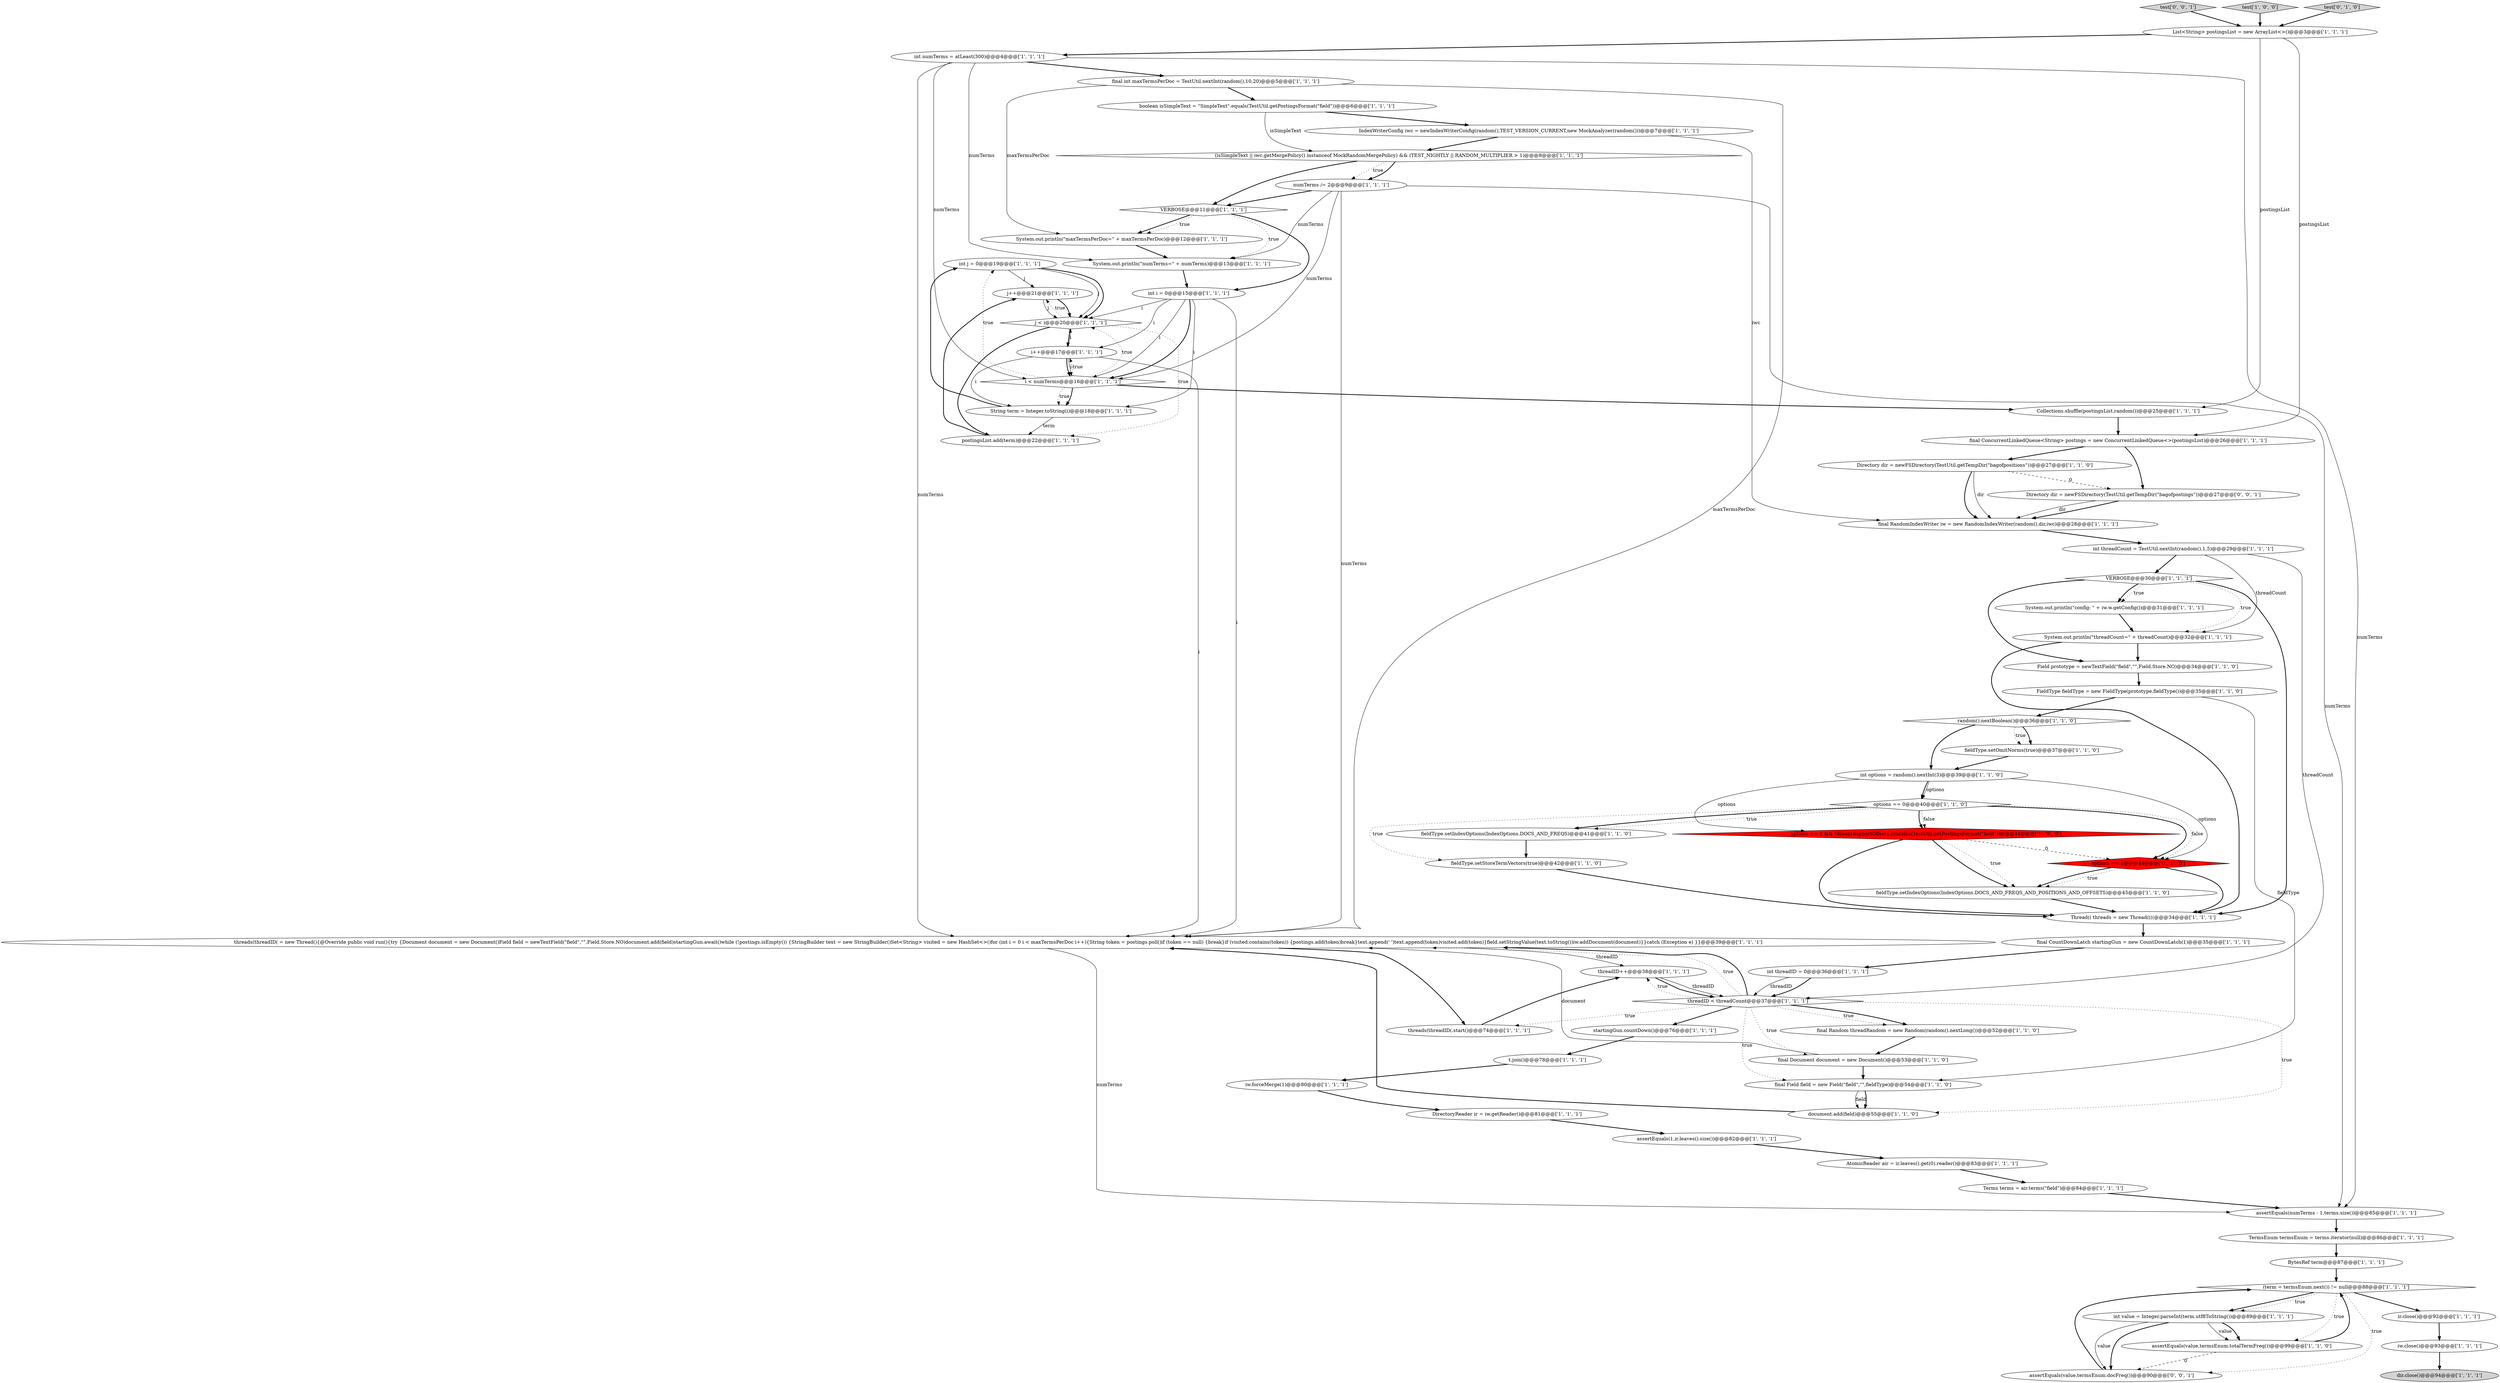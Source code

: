 digraph {
0 [style = filled, label = "int j = 0@@@19@@@['1', '1', '1']", fillcolor = white, shape = ellipse image = "AAA0AAABBB1BBB"];
55 [style = filled, label = "fieldType.setOmitNorms(true)@@@37@@@['1', '1', '0']", fillcolor = white, shape = ellipse image = "AAA0AAABBB1BBB"];
61 [style = filled, label = "System.out.println(\"threadCount=\" + threadCount)@@@32@@@['1', '1', '1']", fillcolor = white, shape = ellipse image = "AAA0AAABBB1BBB"];
68 [style = filled, label = "Directory dir = newFSDirectory(TestUtil.getTempDir(\"bagofpostings\"))@@@27@@@['0', '0', '1']", fillcolor = white, shape = ellipse image = "AAA0AAABBB3BBB"];
45 [style = filled, label = "List<String> postingsList = new ArrayList<>()@@@3@@@['1', '1', '1']", fillcolor = white, shape = ellipse image = "AAA0AAABBB1BBB"];
66 [style = filled, label = "test['0', '0', '1']", fillcolor = lightgray, shape = diamond image = "AAA0AAABBB3BBB"];
9 [style = filled, label = "boolean isSimpleText = \"SimpleText\".equals(TestUtil.getPostingsFormat(\"field\"))@@@6@@@['1', '1', '1']", fillcolor = white, shape = ellipse image = "AAA0AAABBB1BBB"];
67 [style = filled, label = "assertEquals(value,termsEnum.docFreq())@@@90@@@['0', '0', '1']", fillcolor = white, shape = ellipse image = "AAA0AAABBB3BBB"];
28 [style = filled, label = "IndexWriterConfig iwc = newIndexWriterConfig(random(),TEST_VERSION_CURRENT,new MockAnalyzer(random()))@@@7@@@['1', '1', '1']", fillcolor = white, shape = ellipse image = "AAA0AAABBB1BBB"];
17 [style = filled, label = "DirectoryReader ir = iw.getReader()@@@81@@@['1', '1', '1']", fillcolor = white, shape = ellipse image = "AAA0AAABBB1BBB"];
54 [style = filled, label = "test['1', '0', '0']", fillcolor = lightgray, shape = diamond image = "AAA0AAABBB1BBB"];
11 [style = filled, label = "final Field field = new Field(\"field\",\"\",fieldType)@@@54@@@['1', '1', '0']", fillcolor = white, shape = ellipse image = "AAA0AAABBB1BBB"];
19 [style = filled, label = "AtomicReader air = ir.leaves().get(0).reader()@@@83@@@['1', '1', '1']", fillcolor = white, shape = ellipse image = "AAA0AAABBB1BBB"];
40 [style = filled, label = "threadID++@@@38@@@['1', '1', '1']", fillcolor = white, shape = ellipse image = "AAA0AAABBB1BBB"];
47 [style = filled, label = "fieldType.setIndexOptions(IndexOptions.DOCS_AND_FREQS_AND_POSITIONS_AND_OFFSETS)@@@45@@@['1', '1', '0']", fillcolor = white, shape = ellipse image = "AAA0AAABBB1BBB"];
48 [style = filled, label = "iw.close()@@@93@@@['1', '1', '1']", fillcolor = white, shape = ellipse image = "AAA0AAABBB1BBB"];
4 [style = filled, label = "startingGun.countDown()@@@76@@@['1', '1', '1']", fillcolor = white, shape = ellipse image = "AAA0AAABBB1BBB"];
7 [style = filled, label = "int value = Integer.parseInt(term.utf8ToString())@@@89@@@['1', '1', '1']", fillcolor = white, shape = ellipse image = "AAA0AAABBB1BBB"];
22 [style = filled, label = "threads(threadID( = new Thread(){@Override public void run(){try {Document document = new Document()Field field = newTextField(\"field\",\"\",Field.Store.NO)document.add(field)startingGun.await()while (!postings.isEmpty()) {StringBuilder text = new StringBuilder()Set<String> visited = new HashSet<>()for (int i = 0 i < maxTermsPerDoc i++){String token = postings.poll()if (token == null) {break}if (visited.contains(token)) {postings.add(token)break}text.append(' ')text.append(token)visited.add(token)}field.setStringValue(text.toString())iw.addDocument(document)}}catch (Exception e) }}@@@39@@@['1', '1', '1']", fillcolor = white, shape = ellipse image = "AAA0AAABBB1BBB"];
21 [style = filled, label = "threadID < threadCount@@@37@@@['1', '1', '1']", fillcolor = white, shape = diamond image = "AAA0AAABBB1BBB"];
38 [style = filled, label = "assertEquals(value,termsEnum.totalTermFreq())@@@99@@@['1', '1', '0']", fillcolor = white, shape = ellipse image = "AAA0AAABBB1BBB"];
60 [style = filled, label = "Directory dir = newFSDirectory(TestUtil.getTempDir(\"bagofpositions\"))@@@27@@@['1', '1', '0']", fillcolor = white, shape = ellipse image = "AAA0AAABBB1BBB"];
24 [style = filled, label = "Thread(( threads = new Thread((((@@@34@@@['1', '1', '1']", fillcolor = white, shape = ellipse image = "AAA0AAABBB1BBB"];
27 [style = filled, label = "t.join()@@@78@@@['1', '1', '1']", fillcolor = white, shape = ellipse image = "AAA0AAABBB1BBB"];
36 [style = filled, label = "final int maxTermsPerDoc = TestUtil.nextInt(random(),10,20)@@@5@@@['1', '1', '1']", fillcolor = white, shape = ellipse image = "AAA0AAABBB1BBB"];
2 [style = filled, label = "final Random threadRandom = new Random(random().nextLong())@@@52@@@['1', '1', '0']", fillcolor = white, shape = ellipse image = "AAA0AAABBB1BBB"];
23 [style = filled, label = "BytesRef term@@@87@@@['1', '1', '1']", fillcolor = white, shape = ellipse image = "AAA0AAABBB1BBB"];
37 [style = filled, label = "document.add(field)@@@55@@@['1', '1', '0']", fillcolor = white, shape = ellipse image = "AAA0AAABBB1BBB"];
3 [style = filled, label = "final CountDownLatch startingGun = new CountDownLatch(1)@@@35@@@['1', '1', '1']", fillcolor = white, shape = ellipse image = "AAA0AAABBB1BBB"];
65 [style = filled, label = "test['0', '1', '0']", fillcolor = lightgray, shape = diamond image = "AAA0AAABBB2BBB"];
6 [style = filled, label = "postingsList.add(term)@@@22@@@['1', '1', '1']", fillcolor = white, shape = ellipse image = "AAA0AAABBB1BBB"];
35 [style = filled, label = "i < numTerms@@@16@@@['1', '1', '1']", fillcolor = white, shape = diamond image = "AAA0AAABBB1BBB"];
39 [style = filled, label = "fieldType.setIndexOptions(IndexOptions.DOCS_AND_FREQS)@@@41@@@['1', '1', '0']", fillcolor = white, shape = ellipse image = "AAA0AAABBB1BBB"];
12 [style = filled, label = "TermsEnum termsEnum = terms.iterator(null)@@@86@@@['1', '1', '1']", fillcolor = white, shape = ellipse image = "AAA0AAABBB1BBB"];
44 [style = filled, label = "threads(threadID(.start()@@@74@@@['1', '1', '1']", fillcolor = white, shape = ellipse image = "AAA0AAABBB1BBB"];
50 [style = filled, label = "random().nextBoolean()@@@36@@@['1', '1', '0']", fillcolor = white, shape = diamond image = "AAA0AAABBB1BBB"];
18 [style = filled, label = "assertEquals(1,ir.leaves().size())@@@82@@@['1', '1', '1']", fillcolor = white, shape = ellipse image = "AAA0AAABBB1BBB"];
43 [style = filled, label = "VERBOSE@@@30@@@['1', '1', '1']", fillcolor = white, shape = diamond image = "AAA0AAABBB1BBB"];
30 [style = filled, label = "numTerms /= 2@@@9@@@['1', '1', '1']", fillcolor = white, shape = ellipse image = "AAA0AAABBB1BBB"];
8 [style = filled, label = "int i = 0@@@15@@@['1', '1', '1']", fillcolor = white, shape = ellipse image = "AAA0AAABBB1BBB"];
32 [style = filled, label = "(term = termsEnum.next()) != null@@@88@@@['1', '1', '1']", fillcolor = white, shape = diamond image = "AAA0AAABBB1BBB"];
49 [style = filled, label = "System.out.println(\"numTerms=\" + numTerms)@@@13@@@['1', '1', '1']", fillcolor = white, shape = ellipse image = "AAA0AAABBB1BBB"];
62 [style = filled, label = "j++@@@21@@@['1', '1', '1']", fillcolor = white, shape = ellipse image = "AAA0AAABBB1BBB"];
46 [style = filled, label = "ir.close()@@@92@@@['1', '1', '1']", fillcolor = white, shape = ellipse image = "AAA0AAABBB1BBB"];
31 [style = filled, label = "final Document document = new Document()@@@53@@@['1', '1', '0']", fillcolor = white, shape = ellipse image = "AAA0AAABBB1BBB"];
26 [style = filled, label = "int numTerms = atLeast(300)@@@4@@@['1', '1', '1']", fillcolor = white, shape = ellipse image = "AAA0AAABBB1BBB"];
42 [style = filled, label = "int threadID = 0@@@36@@@['1', '1', '1']", fillcolor = white, shape = ellipse image = "AAA0AAABBB1BBB"];
58 [style = filled, label = "String term = Integer.toString(i)@@@18@@@['1', '1', '1']", fillcolor = white, shape = ellipse image = "AAA0AAABBB1BBB"];
29 [style = filled, label = "final ConcurrentLinkedQueue<String> postings = new ConcurrentLinkedQueue<>(postingsList)@@@26@@@['1', '1', '1']", fillcolor = white, shape = ellipse image = "AAA0AAABBB1BBB"];
56 [style = filled, label = "i++@@@17@@@['1', '1', '1']", fillcolor = white, shape = ellipse image = "AAA0AAABBB1BBB"];
10 [style = filled, label = "fieldType.setStoreTermVectors(true)@@@42@@@['1', '1', '0']", fillcolor = white, shape = ellipse image = "AAA0AAABBB1BBB"];
64 [style = filled, label = "options == 1@@@44@@@['0', '1', '0']", fillcolor = red, shape = diamond image = "AAA1AAABBB2BBB"];
14 [style = filled, label = "System.out.println(\"config: \" + iw.w.getConfig())@@@31@@@['1', '1', '1']", fillcolor = white, shape = ellipse image = "AAA0AAABBB1BBB"];
1 [style = filled, label = "dir.close()@@@94@@@['1', '1', '1']", fillcolor = lightgray, shape = ellipse image = "AAA0AAABBB1BBB"];
25 [style = filled, label = "iw.forceMerge(1)@@@80@@@['1', '1', '1']", fillcolor = white, shape = ellipse image = "AAA0AAABBB1BBB"];
33 [style = filled, label = "j < i@@@20@@@['1', '1', '1']", fillcolor = white, shape = diamond image = "AAA0AAABBB1BBB"];
13 [style = filled, label = "(isSimpleText || iwc.getMergePolicy() instanceof MockRandomMergePolicy) && (TEST_NIGHTLY || RANDOM_MULTIPLIER > 1)@@@8@@@['1', '1', '1']", fillcolor = white, shape = diamond image = "AAA0AAABBB1BBB"];
57 [style = filled, label = "FieldType fieldType = new FieldType(prototype.fieldType())@@@35@@@['1', '1', '0']", fillcolor = white, shape = ellipse image = "AAA0AAABBB1BBB"];
59 [style = filled, label = "int threadCount = TestUtil.nextInt(random(),1,5)@@@29@@@['1', '1', '1']", fillcolor = white, shape = ellipse image = "AAA0AAABBB1BBB"];
52 [style = filled, label = "int options = random().nextInt(3)@@@39@@@['1', '1', '0']", fillcolor = white, shape = ellipse image = "AAA0AAABBB1BBB"];
63 [style = filled, label = "Collections.shuffle(postingsList,random())@@@25@@@['1', '1', '1']", fillcolor = white, shape = ellipse image = "AAA0AAABBB1BBB"];
34 [style = filled, label = "assertEquals(numTerms - 1,terms.size())@@@85@@@['1', '1', '1']", fillcolor = white, shape = ellipse image = "AAA0AAABBB1BBB"];
15 [style = filled, label = "Field prototype = newTextField(\"field\",\"\",Field.Store.NO)@@@34@@@['1', '1', '0']", fillcolor = white, shape = ellipse image = "AAA0AAABBB1BBB"];
20 [style = filled, label = "System.out.println(\"maxTermsPerDoc=\" + maxTermsPerDoc)@@@12@@@['1', '1', '1']", fillcolor = white, shape = ellipse image = "AAA0AAABBB1BBB"];
41 [style = filled, label = "final RandomIndexWriter iw = new RandomIndexWriter(random(),dir,iwc)@@@28@@@['1', '1', '1']", fillcolor = white, shape = ellipse image = "AAA0AAABBB1BBB"];
51 [style = filled, label = "options == 1 && !doesntSupportOffsets.contains(TestUtil.getPostingsFormat(\"field\"))@@@44@@@['1', '0', '0']", fillcolor = red, shape = diamond image = "AAA1AAABBB1BBB"];
5 [style = filled, label = "VERBOSE@@@11@@@['1', '1', '1']", fillcolor = white, shape = diamond image = "AAA0AAABBB1BBB"];
16 [style = filled, label = "options == 0@@@40@@@['1', '1', '0']", fillcolor = white, shape = diamond image = "AAA0AAABBB1BBB"];
53 [style = filled, label = "Terms terms = air.terms(\"field\")@@@84@@@['1', '1', '1']", fillcolor = white, shape = ellipse image = "AAA0AAABBB1BBB"];
16->51 [style = bold, label=""];
21->11 [style = dotted, label="true"];
5->20 [style = bold, label=""];
58->0 [style = bold, label=""];
10->24 [style = bold, label=""];
51->24 [style = bold, label=""];
16->51 [style = dotted, label="false"];
45->63 [style = solid, label="postingsList"];
7->67 [style = bold, label=""];
16->64 [style = bold, label=""];
36->22 [style = solid, label="maxTermsPerDoc"];
32->67 [style = dotted, label="true"];
56->35 [style = solid, label="i"];
51->47 [style = dotted, label="true"];
15->57 [style = bold, label=""];
46->48 [style = bold, label=""];
26->34 [style = solid, label="numTerms"];
16->10 [style = dotted, label="true"];
21->2 [style = bold, label=""];
49->8 [style = bold, label=""];
11->37 [style = solid, label="field"];
22->34 [style = solid, label="numTerms"];
8->35 [style = solid, label="i"];
53->34 [style = bold, label=""];
16->39 [style = dotted, label="true"];
43->24 [style = bold, label=""];
50->55 [style = bold, label=""];
8->56 [style = solid, label="i"];
51->47 [style = bold, label=""];
43->14 [style = dotted, label="true"];
33->56 [style = bold, label=""];
61->24 [style = bold, label=""];
21->37 [style = dotted, label="true"];
42->21 [style = bold, label=""];
6->62 [style = bold, label=""];
48->1 [style = bold, label=""];
45->29 [style = solid, label="postingsList"];
27->25 [style = bold, label=""];
66->45 [style = bold, label=""];
2->31 [style = bold, label=""];
50->55 [style = dotted, label="true"];
0->62 [style = solid, label="j"];
36->9 [style = bold, label=""];
65->45 [style = bold, label=""];
56->22 [style = solid, label="i"];
29->60 [style = bold, label=""];
60->68 [style = dashed, label="0"];
5->49 [style = dotted, label="true"];
18->19 [style = bold, label=""];
11->37 [style = bold, label=""];
21->22 [style = dotted, label="true"];
32->7 [style = bold, label=""];
30->34 [style = solid, label="numTerms"];
60->41 [style = bold, label=""];
35->33 [style = dotted, label="true"];
33->62 [style = dotted, label="true"];
41->59 [style = bold, label=""];
31->11 [style = bold, label=""];
38->32 [style = bold, label=""];
68->41 [style = solid, label="dir"];
52->64 [style = solid, label="options"];
21->31 [style = dotted, label="true"];
21->22 [style = bold, label=""];
60->41 [style = solid, label="dir"];
21->40 [style = dotted, label="true"];
13->5 [style = bold, label=""];
16->39 [style = bold, label=""];
14->61 [style = bold, label=""];
62->33 [style = bold, label=""];
63->29 [style = bold, label=""];
59->43 [style = bold, label=""];
24->3 [style = bold, label=""];
40->21 [style = bold, label=""];
22->44 [style = bold, label=""];
21->4 [style = bold, label=""];
30->35 [style = solid, label="numTerms"];
32->46 [style = bold, label=""];
0->33 [style = solid, label="j"];
33->6 [style = dotted, label="true"];
58->6 [style = solid, label="term"];
9->13 [style = solid, label="isSimpleText"];
32->7 [style = dotted, label="true"];
26->49 [style = solid, label="numTerms"];
23->32 [style = bold, label=""];
40->21 [style = solid, label="threadID"];
21->2 [style = dotted, label="true"];
8->33 [style = solid, label="i"];
25->17 [style = bold, label=""];
8->35 [style = bold, label=""];
3->42 [style = bold, label=""];
35->58 [style = dotted, label="true"];
56->35 [style = bold, label=""];
7->67 [style = solid, label="value"];
9->28 [style = bold, label=""];
29->68 [style = bold, label=""];
37->22 [style = bold, label=""];
13->30 [style = dotted, label="true"];
19->53 [style = bold, label=""];
52->16 [style = bold, label=""];
43->14 [style = bold, label=""];
30->5 [style = bold, label=""];
47->24 [style = bold, label=""];
26->22 [style = solid, label="numTerms"];
43->61 [style = dotted, label="true"];
35->58 [style = bold, label=""];
8->58 [style = solid, label="i"];
35->63 [style = bold, label=""];
32->38 [style = dotted, label="true"];
20->49 [style = bold, label=""];
67->32 [style = bold, label=""];
35->0 [style = dotted, label="true"];
55->52 [style = bold, label=""];
64->47 [style = dotted, label="true"];
51->64 [style = dashed, label="0"];
31->22 [style = solid, label="document"];
22->40 [style = solid, label="threadID"];
28->41 [style = solid, label="iwc"];
36->20 [style = solid, label="maxTermsPerDoc"];
30->22 [style = solid, label="numTerms"];
5->8 [style = bold, label=""];
54->45 [style = bold, label=""];
7->38 [style = solid, label="value"];
38->67 [style = dashed, label="0"];
52->16 [style = solid, label="options"];
57->50 [style = bold, label=""];
57->11 [style = solid, label="fieldType"];
33->6 [style = bold, label=""];
26->36 [style = bold, label=""];
8->22 [style = solid, label="i"];
26->35 [style = solid, label="numTerms"];
44->40 [style = bold, label=""];
56->58 [style = solid, label="i"];
56->33 [style = solid, label="i"];
28->13 [style = bold, label=""];
13->30 [style = bold, label=""];
64->24 [style = bold, label=""];
34->12 [style = bold, label=""];
50->52 [style = bold, label=""];
62->33 [style = solid, label="j"];
7->38 [style = bold, label=""];
30->49 [style = solid, label="numTerms"];
0->33 [style = bold, label=""];
64->47 [style = bold, label=""];
43->15 [style = bold, label=""];
21->44 [style = dotted, label="true"];
61->15 [style = bold, label=""];
4->27 [style = bold, label=""];
39->10 [style = bold, label=""];
42->21 [style = solid, label="threadID"];
5->20 [style = dotted, label="true"];
45->26 [style = bold, label=""];
12->23 [style = bold, label=""];
68->41 [style = bold, label=""];
59->61 [style = solid, label="threadCount"];
35->56 [style = dotted, label="true"];
52->51 [style = solid, label="options"];
59->21 [style = solid, label="threadCount"];
17->18 [style = bold, label=""];
16->64 [style = dotted, label="false"];
}
